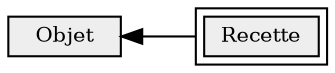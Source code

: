 digraph a {
size="8,20";
rankdir=LR;
node [height=0 style="filled", shape="box", font="Helvetica-Bold", fontsize="10", color="#00000"];
"Objet" -> "Recette" [dir=back];
"Objet" [URL="http://smw.learning-socle.org/index.php/Cat%C3%A9gorie:Objet",peripheries=1,label="Objet",fillcolor="#EEEEEE"];
"Recette" [URL="http://smw.learning-socle.org/index.php/Cat%C3%A9gorie:Recette",peripheries=2,label="Recette",fillcolor="#EEEEEE"];
}

